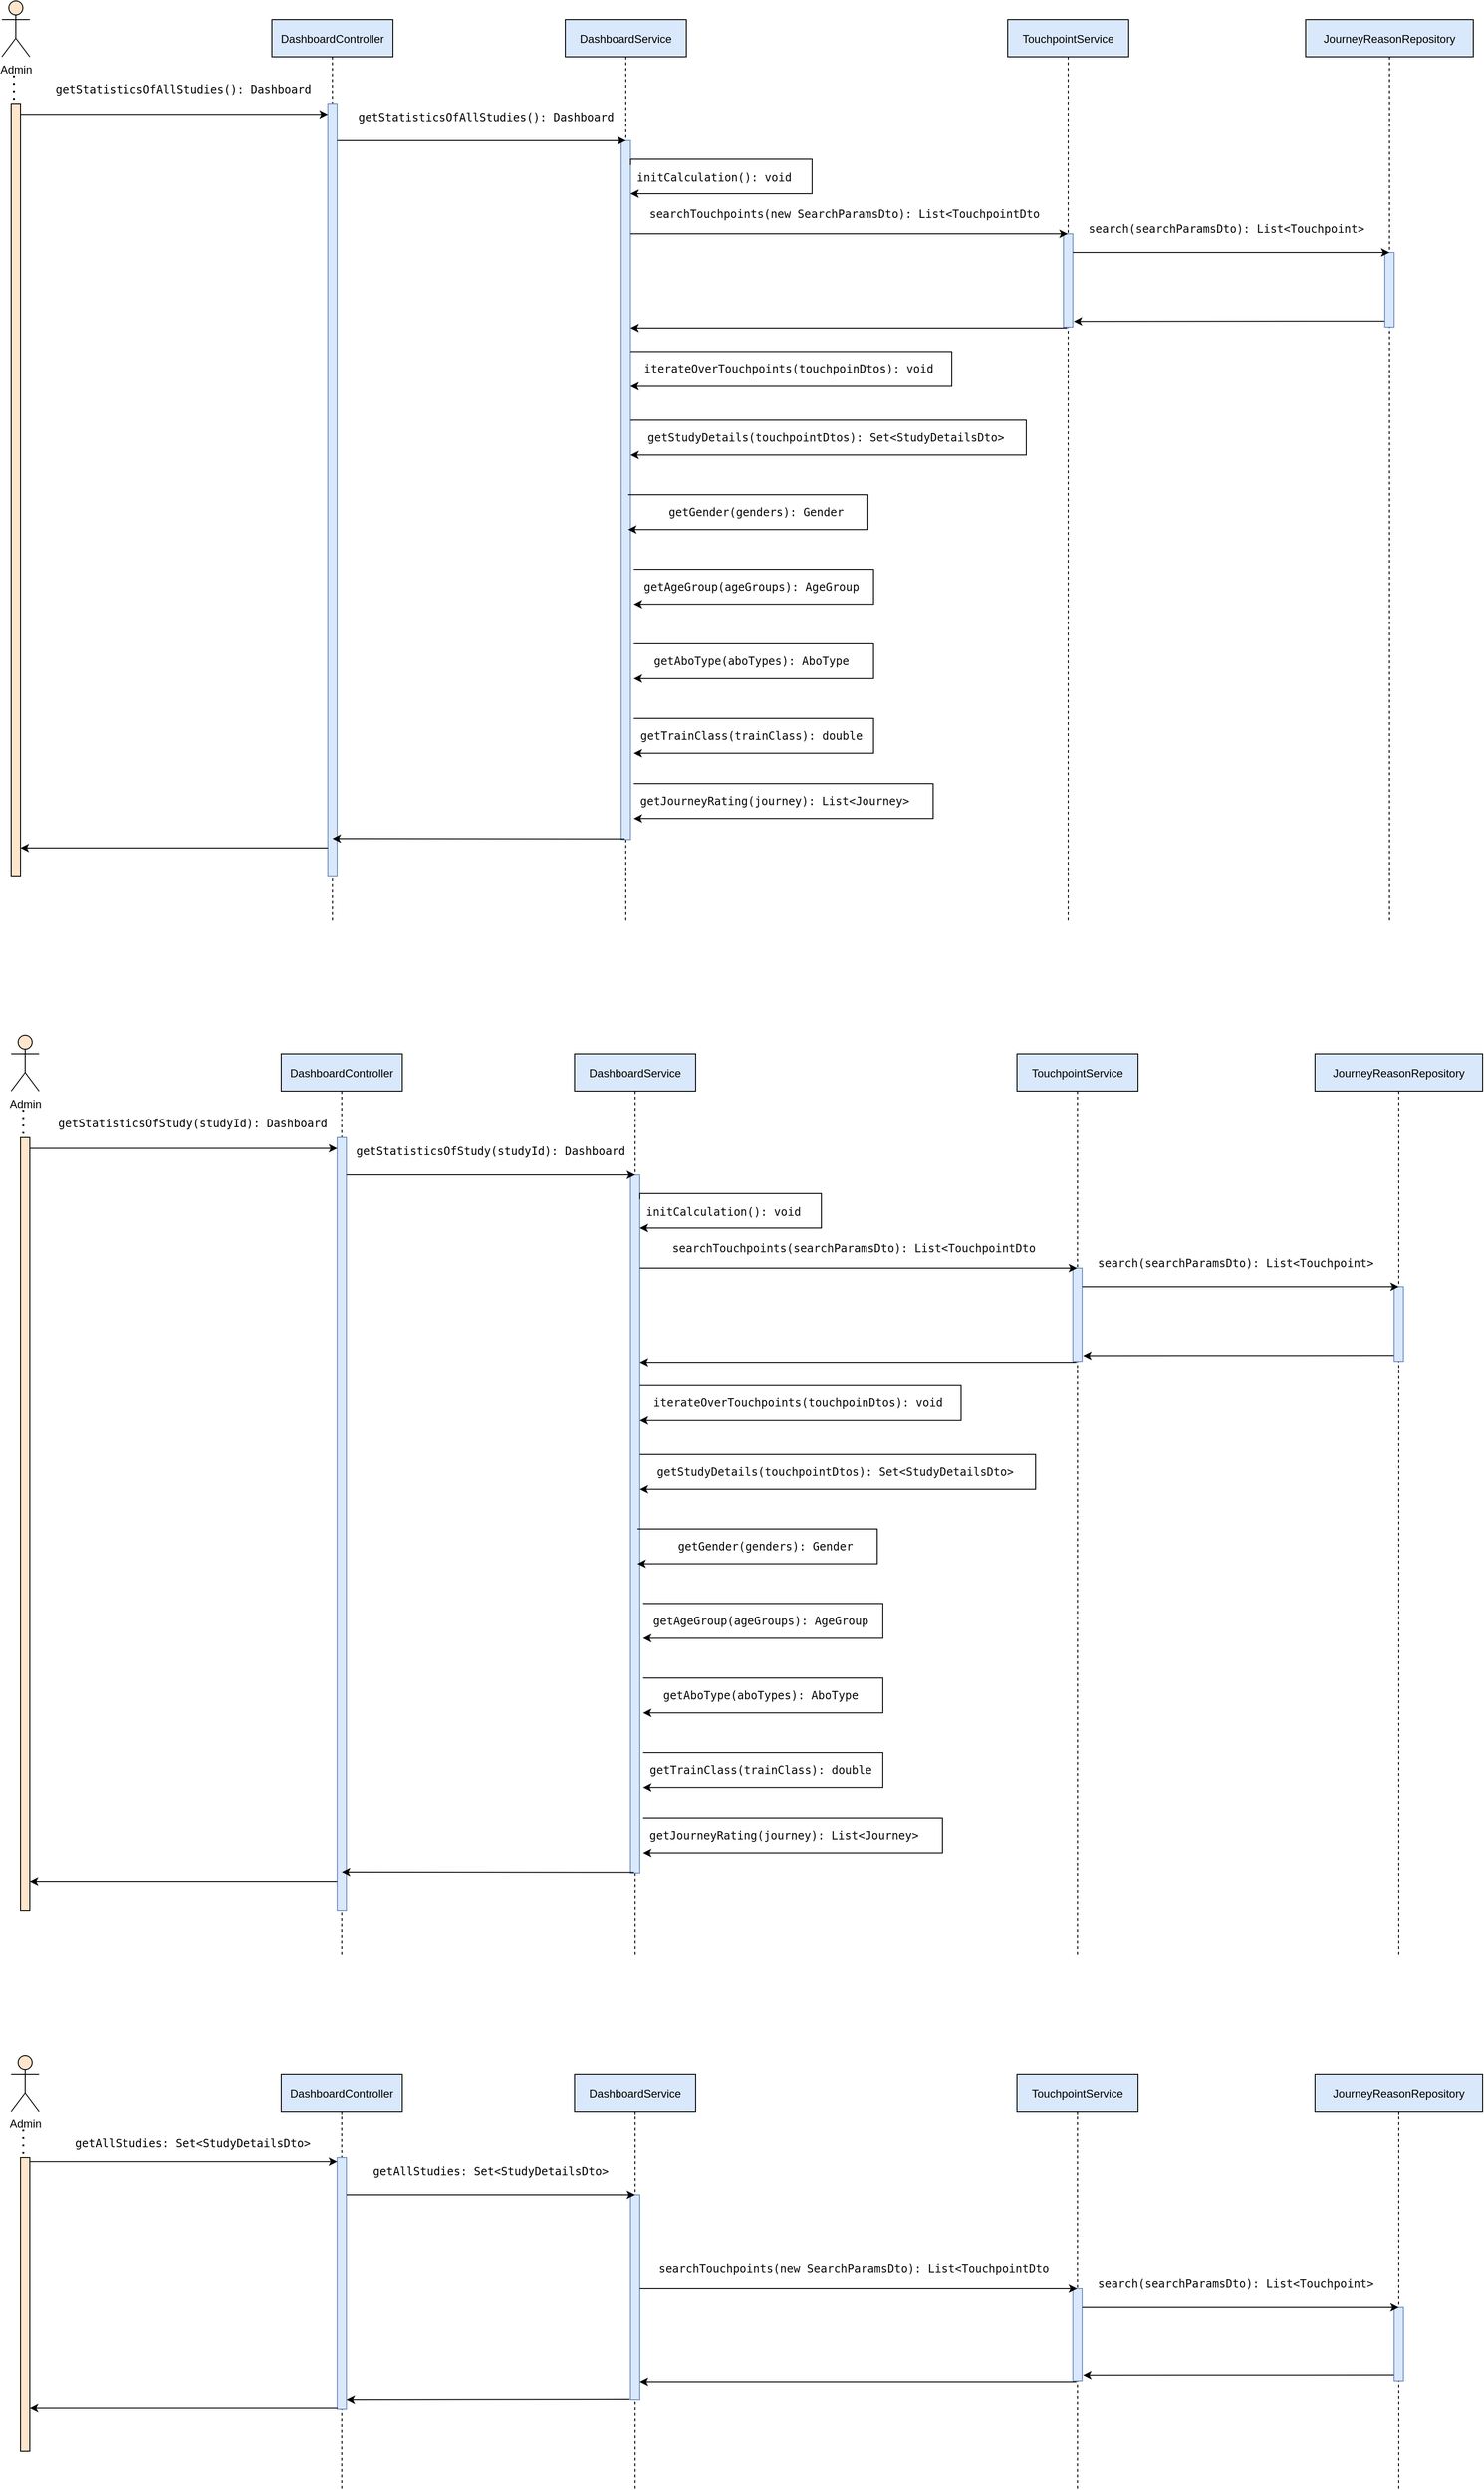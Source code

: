 <mxfile version="14.2.3" type="device"><diagram id="kgpKYQtTHZ0yAKxKKP6v" name="Page-1"><mxGraphModel dx="2946" dy="1059" grid="1" gridSize="10" guides="1" tooltips="1" connect="1" arrows="1" fold="1" page="1" pageScale="1" pageWidth="850" pageHeight="1100" math="0" shadow="0"><root><mxCell id="0"/><mxCell id="1" parent="0"/><mxCell id="3nuBFxr9cyL0pnOWT2aG-1" value="DashboardController" style="shape=umlLifeline;perimeter=lifelinePerimeter;container=1;collapsible=0;recursiveResize=0;rounded=0;shadow=0;strokeWidth=1;fillColor=#dae8fc;" parent="1" vertex="1"><mxGeometry x="330" y="70" width="130" height="970" as="geometry"/></mxCell><mxCell id="3nuBFxr9cyL0pnOWT2aG-2" value="" style="points=[];perimeter=orthogonalPerimeter;rounded=0;shadow=0;strokeWidth=1;fillColor=#dae8fc;strokeColor=#6c8ebf;" parent="3nuBFxr9cyL0pnOWT2aG-1" vertex="1"><mxGeometry x="60" y="90" width="10" height="830" as="geometry"/></mxCell><mxCell id="3nuBFxr9cyL0pnOWT2aG-5" value="DashboardService" style="shape=umlLifeline;perimeter=lifelinePerimeter;container=1;collapsible=0;recursiveResize=0;rounded=0;shadow=0;strokeWidth=1;fillColor=#dae8fc;" parent="1" vertex="1"><mxGeometry x="645" y="70" width="130" height="970" as="geometry"/></mxCell><mxCell id="3nuBFxr9cyL0pnOWT2aG-4" value="" style="points=[];perimeter=orthogonalPerimeter;rounded=0;shadow=0;strokeWidth=1;fillColor=#dae8fc;strokeColor=#6c8ebf;" parent="3nuBFxr9cyL0pnOWT2aG-5" vertex="1"><mxGeometry x="60" y="130" width="10" height="750" as="geometry"/></mxCell><mxCell id="Y4s7fpgZVk2AaFEVFDbu-27" style="edgeStyle=orthogonalEdgeStyle;rounded=0;orthogonalLoop=1;jettySize=auto;html=1;exitX=1.006;exitY=0.035;exitDx=0;exitDy=0;exitPerimeter=0;" edge="1" parent="3nuBFxr9cyL0pnOWT2aG-5" source="3nuBFxr9cyL0pnOWT2aG-4"><mxGeometry relative="1" as="geometry"><mxPoint x="70" y="187" as="targetPoint"/><Array as="points"><mxPoint x="265" y="150"/><mxPoint x="265" y="187"/></Array></mxGeometry></mxCell><mxCell id="Y4s7fpgZVk2AaFEVFDbu-1" value="Admin" style="shape=umlActor;verticalLabelPosition=bottom;verticalAlign=top;html=1;outlineConnect=0;fillColor=#ffe6cc;" vertex="1" parent="1"><mxGeometry x="40" y="50" width="30" height="60" as="geometry"/></mxCell><mxCell id="Y4s7fpgZVk2AaFEVFDbu-6" value="TouchpointService" style="shape=umlLifeline;perimeter=lifelinePerimeter;container=1;collapsible=0;recursiveResize=0;rounded=0;shadow=0;strokeWidth=1;fillColor=#dae8fc;" vertex="1" parent="1"><mxGeometry x="1120" y="70" width="130" height="970" as="geometry"/></mxCell><mxCell id="Y4s7fpgZVk2AaFEVFDbu-7" value="" style="points=[];perimeter=orthogonalPerimeter;rounded=0;shadow=0;strokeWidth=1;fillColor=#dae8fc;strokeColor=#6c8ebf;" vertex="1" parent="Y4s7fpgZVk2AaFEVFDbu-6"><mxGeometry x="60" y="230" width="10" height="100" as="geometry"/></mxCell><mxCell id="Y4s7fpgZVk2AaFEVFDbu-8" value="JourneyReasonRepository" style="shape=umlLifeline;perimeter=lifelinePerimeter;container=1;collapsible=0;recursiveResize=0;rounded=0;shadow=0;strokeWidth=1;fillColor=#dae8fc;" vertex="1" parent="1"><mxGeometry x="1440" y="70" width="180" height="970" as="geometry"/></mxCell><mxCell id="Y4s7fpgZVk2AaFEVFDbu-9" value="" style="points=[];perimeter=orthogonalPerimeter;rounded=0;shadow=0;strokeWidth=1;fillColor=#dae8fc;strokeColor=#6c8ebf;" vertex="1" parent="Y4s7fpgZVk2AaFEVFDbu-8"><mxGeometry x="85" y="250" width="10" height="80" as="geometry"/></mxCell><mxCell id="Y4s7fpgZVk2AaFEVFDbu-10" value="" style="points=[];perimeter=orthogonalPerimeter;rounded=0;shadow=0;strokeWidth=1;fillColor=#ffe6cc;" vertex="1" parent="1"><mxGeometry x="50" y="160" width="10" height="830" as="geometry"/></mxCell><mxCell id="Y4s7fpgZVk2AaFEVFDbu-11" value="" style="endArrow=classic;html=1;exitX=0.967;exitY=0.014;exitDx=0;exitDy=0;exitPerimeter=0;" edge="1" parent="1" source="Y4s7fpgZVk2AaFEVFDbu-10" target="3nuBFxr9cyL0pnOWT2aG-2"><mxGeometry width="50" height="50" relative="1" as="geometry"><mxPoint x="500" y="440" as="sourcePoint"/><mxPoint x="380" y="168" as="targetPoint"/></mxGeometry></mxCell><mxCell id="Y4s7fpgZVk2AaFEVFDbu-16" value="" style="endArrow=none;dashed=1;html=1;dashPattern=1 3;strokeWidth=2;entryX=0.3;entryY=-0.003;entryDx=0;entryDy=0;entryPerimeter=0;" edge="1" parent="1" target="Y4s7fpgZVk2AaFEVFDbu-10"><mxGeometry width="50" height="50" relative="1" as="geometry"><mxPoint x="53" y="130" as="sourcePoint"/><mxPoint x="290" y="390" as="targetPoint"/></mxGeometry></mxCell><mxCell id="Y4s7fpgZVk2AaFEVFDbu-18" value="&lt;pre style=&quot;background-color: rgb(255, 255, 255); font-family: &amp;quot;source code pro&amp;quot;, monospace;&quot;&gt;&lt;span style=&quot;&quot;&gt;getStatisticsOfAllStudies(): Dashboard&lt;/span&gt;&lt;/pre&gt;" style="text;html=1;strokeColor=none;fillColor=none;align=center;verticalAlign=middle;whiteSpace=wrap;rounded=0;" vertex="1" parent="1"><mxGeometry x="90" y="130" width="290" height="30" as="geometry"/></mxCell><mxCell id="Y4s7fpgZVk2AaFEVFDbu-20" value="" style="endArrow=classic;html=1;exitX=0.967;exitY=0.014;exitDx=0;exitDy=0;exitPerimeter=0;" edge="1" parent="1"><mxGeometry width="50" height="50" relative="1" as="geometry"><mxPoint x="400.0" y="200" as="sourcePoint"/><mxPoint x="710" y="200" as="targetPoint"/></mxGeometry></mxCell><mxCell id="Y4s7fpgZVk2AaFEVFDbu-21" value="&lt;pre style=&quot;background-color: rgb(255 , 255 , 255) ; font-family: &amp;#34;source code pro&amp;#34; , monospace&quot;&gt;getStatisticsOfAllStudies(): Dashboard&lt;/pre&gt;" style="text;html=1;strokeColor=none;fillColor=none;align=center;verticalAlign=middle;whiteSpace=wrap;rounded=0;" vertex="1" parent="1"><mxGeometry x="415" y="160" width="290" height="30" as="geometry"/></mxCell><mxCell id="Y4s7fpgZVk2AaFEVFDbu-28" value="&lt;pre style=&quot;background-color: #ffffff ; color: #080808 ; font-family: &amp;#34;source code pro&amp;#34; , monospace ; font-size: 10 5pt&quot;&gt;&lt;pre style=&quot;font-family: &amp;#34;source code pro&amp;#34; , monospace&quot;&gt;initCalculation(): void&lt;/pre&gt;&lt;/pre&gt;" style="text;html=1;strokeColor=none;fillColor=none;align=center;verticalAlign=middle;whiteSpace=wrap;rounded=0;" vertex="1" parent="1"><mxGeometry x="660" y="225" width="290" height="30" as="geometry"/></mxCell><mxCell id="Y4s7fpgZVk2AaFEVFDbu-29" value="" style="endArrow=classic;html=1;exitX=0.967;exitY=0.014;exitDx=0;exitDy=0;exitPerimeter=0;" edge="1" parent="1" target="Y4s7fpgZVk2AaFEVFDbu-6"><mxGeometry width="50" height="50" relative="1" as="geometry"><mxPoint x="715" y="300" as="sourcePoint"/><mxPoint x="1025.0" y="300" as="targetPoint"/></mxGeometry></mxCell><mxCell id="Y4s7fpgZVk2AaFEVFDbu-30" value="&lt;pre style=&quot;background-color: #ffffff ; color: #080808 ; font-family: &amp;#34;source code pro&amp;#34; , monospace ; font-size: 10 5pt&quot;&gt;&lt;pre style=&quot;font-family: &amp;#34;source code pro&amp;#34; , monospace&quot;&gt;&lt;pre style=&quot;font-family: &amp;#34;source code pro&amp;#34; , monospace&quot;&gt;searchTouchpoints(new SearchParamsDto): List&amp;lt;TouchpointDto&lt;/pre&gt;&lt;/pre&gt;&lt;/pre&gt;" style="text;html=1;strokeColor=none;fillColor=none;align=center;verticalAlign=middle;whiteSpace=wrap;rounded=0;" vertex="1" parent="1"><mxGeometry x="800" y="264" width="290" height="30" as="geometry"/></mxCell><mxCell id="Y4s7fpgZVk2AaFEVFDbu-31" value="" style="endArrow=classic;html=1;exitX=0.383;exitY=1.01;exitDx=0;exitDy=0;exitPerimeter=0;" edge="1" parent="1" source="Y4s7fpgZVk2AaFEVFDbu-7" target="3nuBFxr9cyL0pnOWT2aG-4"><mxGeometry width="50" height="50" relative="1" as="geometry"><mxPoint x="725.0" y="310" as="sourcePoint"/><mxPoint x="720" y="401" as="targetPoint"/></mxGeometry></mxCell><mxCell id="Y4s7fpgZVk2AaFEVFDbu-32" style="edgeStyle=orthogonalEdgeStyle;rounded=0;orthogonalLoop=1;jettySize=auto;html=1;exitX=1.006;exitY=0.035;exitDx=0;exitDy=0;exitPerimeter=0;" edge="1" parent="1"><mxGeometry relative="1" as="geometry"><mxPoint x="715.06" y="426.31" as="sourcePoint"/><mxPoint x="715.0" y="463.71" as="targetPoint"/><Array as="points"><mxPoint x="1060" y="426"/><mxPoint x="1060" y="464"/></Array></mxGeometry></mxCell><mxCell id="Y4s7fpgZVk2AaFEVFDbu-33" value="&lt;pre style=&quot;background-color: #ffffff ; color: #080808 ; font-family: &amp;#34;source code pro&amp;#34; , monospace ; font-size: 10 5pt&quot;&gt;&lt;pre style=&quot;font-family: &amp;#34;source code pro&amp;#34; , monospace&quot;&gt;iterateOverTouchpoints(touchpoinDtos): void&lt;/pre&gt;&lt;/pre&gt;" style="text;html=1;strokeColor=none;fillColor=none;align=center;verticalAlign=middle;whiteSpace=wrap;rounded=0;" vertex="1" parent="1"><mxGeometry x="740" y="430.0" width="290" height="30" as="geometry"/></mxCell><mxCell id="Y4s7fpgZVk2AaFEVFDbu-38" style="edgeStyle=orthogonalEdgeStyle;rounded=0;orthogonalLoop=1;jettySize=auto;html=1;exitX=1.006;exitY=0.035;exitDx=0;exitDy=0;exitPerimeter=0;" edge="1" parent="1"><mxGeometry relative="1" as="geometry"><mxPoint x="715.06" y="500.0" as="sourcePoint"/><mxPoint x="715.0" y="537.4" as="targetPoint"/><Array as="points"><mxPoint x="1140" y="500"/><mxPoint x="1140" y="537"/></Array></mxGeometry></mxCell><mxCell id="Y4s7fpgZVk2AaFEVFDbu-39" value="&lt;pre style=&quot;background-color: #ffffff ; color: #080808 ; font-family: &amp;#34;source code pro&amp;#34; , monospace ; font-size: 10 5pt&quot;&gt;&lt;pre style=&quot;font-family: &amp;#34;source code pro&amp;#34; , monospace&quot;&gt;getStudyDetails(touchpointDtos): Set&amp;lt;StudyDetailsDto&amp;gt;&lt;/pre&gt;&lt;/pre&gt;" style="text;html=1;strokeColor=none;fillColor=none;align=center;verticalAlign=middle;whiteSpace=wrap;rounded=0;" vertex="1" parent="1"><mxGeometry x="780" y="503.69" width="290" height="30" as="geometry"/></mxCell><mxCell id="Y4s7fpgZVk2AaFEVFDbu-40" style="edgeStyle=orthogonalEdgeStyle;rounded=0;orthogonalLoop=1;jettySize=auto;html=1;exitX=1.006;exitY=0.035;exitDx=0;exitDy=0;exitPerimeter=0;" edge="1" parent="1"><mxGeometry relative="1" as="geometry"><mxPoint x="712.56" y="580" as="sourcePoint"/><mxPoint x="712.5" y="617.4" as="targetPoint"/><Array as="points"><mxPoint x="970" y="580"/><mxPoint x="970" y="617"/></Array></mxGeometry></mxCell><mxCell id="Y4s7fpgZVk2AaFEVFDbu-41" value="&lt;pre style=&quot;background-color: #ffffff ; color: #080808 ; font-family: &amp;#34;source code pro&amp;#34; , monospace ; font-size: 10 5pt&quot;&gt;&lt;pre style=&quot;font-family: &amp;#34;source code pro&amp;#34; , monospace&quot;&gt;getGender(genders): Gender&lt;/pre&gt;&lt;/pre&gt;" style="text;html=1;strokeColor=none;fillColor=none;align=center;verticalAlign=middle;whiteSpace=wrap;rounded=0;" vertex="1" parent="1"><mxGeometry x="705" y="583.69" width="290" height="30" as="geometry"/></mxCell><mxCell id="Y4s7fpgZVk2AaFEVFDbu-42" style="edgeStyle=orthogonalEdgeStyle;rounded=0;orthogonalLoop=1;jettySize=auto;html=1;exitX=1.006;exitY=0.035;exitDx=0;exitDy=0;exitPerimeter=0;" edge="1" parent="1"><mxGeometry relative="1" as="geometry"><mxPoint x="718.56" y="660" as="sourcePoint"/><mxPoint x="718.5" y="697.4" as="targetPoint"/><Array as="points"><mxPoint x="976" y="660"/><mxPoint x="976" y="697"/></Array></mxGeometry></mxCell><mxCell id="Y4s7fpgZVk2AaFEVFDbu-43" value="&lt;pre style=&quot;background-color: #ffffff ; color: #080808 ; font-family: &amp;#34;source code pro&amp;#34; , monospace ; font-size: 10 5pt&quot;&gt;&lt;pre style=&quot;font-family: &amp;#34;source code pro&amp;#34; , monospace&quot;&gt;getAgeGroup(ageGroups): AgeGroup&lt;/pre&gt;&lt;/pre&gt;" style="text;html=1;strokeColor=none;fillColor=none;align=center;verticalAlign=middle;whiteSpace=wrap;rounded=0;" vertex="1" parent="1"><mxGeometry x="700" y="663.69" width="290" height="30" as="geometry"/></mxCell><mxCell id="Y4s7fpgZVk2AaFEVFDbu-44" style="edgeStyle=orthogonalEdgeStyle;rounded=0;orthogonalLoop=1;jettySize=auto;html=1;exitX=1.006;exitY=0.035;exitDx=0;exitDy=0;exitPerimeter=0;" edge="1" parent="1"><mxGeometry relative="1" as="geometry"><mxPoint x="718.56" y="740" as="sourcePoint"/><mxPoint x="718.5" y="777.4" as="targetPoint"/><Array as="points"><mxPoint x="976" y="740"/><mxPoint x="976" y="777"/></Array></mxGeometry></mxCell><mxCell id="Y4s7fpgZVk2AaFEVFDbu-45" value="&lt;pre style=&quot;background-color: #ffffff ; color: #080808 ; font-family: &amp;#34;source code pro&amp;#34; , monospace ; font-size: 10 5pt&quot;&gt;&lt;pre style=&quot;font-family: &amp;#34;source code pro&amp;#34; , monospace&quot;&gt;getAboType(aboTypes): AboType&lt;/pre&gt;&lt;/pre&gt;" style="text;html=1;strokeColor=none;fillColor=none;align=center;verticalAlign=middle;whiteSpace=wrap;rounded=0;" vertex="1" parent="1"><mxGeometry x="700" y="743.69" width="290" height="30" as="geometry"/></mxCell><mxCell id="Y4s7fpgZVk2AaFEVFDbu-46" style="edgeStyle=orthogonalEdgeStyle;rounded=0;orthogonalLoop=1;jettySize=auto;html=1;exitX=1.006;exitY=0.035;exitDx=0;exitDy=0;exitPerimeter=0;" edge="1" parent="1"><mxGeometry relative="1" as="geometry"><mxPoint x="718.56" y="820" as="sourcePoint"/><mxPoint x="718.5" y="857.4" as="targetPoint"/><Array as="points"><mxPoint x="976" y="820"/><mxPoint x="976" y="857"/></Array></mxGeometry></mxCell><mxCell id="Y4s7fpgZVk2AaFEVFDbu-47" value="&lt;pre style=&quot;background-color: #ffffff ; color: #080808 ; font-family: &amp;#34;source code pro&amp;#34; , monospace ; font-size: 10 5pt&quot;&gt;&lt;pre style=&quot;font-family: &amp;#34;source code pro&amp;#34; , monospace&quot;&gt;getTrainClass(trainClass): double&lt;/pre&gt;&lt;/pre&gt;" style="text;html=1;strokeColor=none;fillColor=none;align=center;verticalAlign=middle;whiteSpace=wrap;rounded=0;" vertex="1" parent="1"><mxGeometry x="700" y="823.69" width="290" height="30" as="geometry"/></mxCell><mxCell id="Y4s7fpgZVk2AaFEVFDbu-48" style="edgeStyle=orthogonalEdgeStyle;rounded=0;orthogonalLoop=1;jettySize=auto;html=1;exitX=1.006;exitY=0.035;exitDx=0;exitDy=0;exitPerimeter=0;" edge="1" parent="1"><mxGeometry relative="1" as="geometry"><mxPoint x="718.56" y="890" as="sourcePoint"/><mxPoint x="718.5" y="927.4" as="targetPoint"/><Array as="points"><mxPoint x="1040" y="890"/><mxPoint x="1040" y="927"/></Array></mxGeometry></mxCell><mxCell id="Y4s7fpgZVk2AaFEVFDbu-49" value="&lt;pre style=&quot;background-color: #ffffff ; color: #080808 ; font-family: &amp;#34;source code pro&amp;#34; , monospace ; font-size: 10 5pt&quot;&gt;&lt;pre style=&quot;font-family: &amp;#34;source code pro&amp;#34; , monospace&quot;&gt;getJourneyRating(journey): List&amp;lt;Journey&amp;gt;&lt;/pre&gt;&lt;/pre&gt;" style="text;html=1;strokeColor=none;fillColor=none;align=center;verticalAlign=middle;whiteSpace=wrap;rounded=0;" vertex="1" parent="1"><mxGeometry x="700" y="893.69" width="340" height="30" as="geometry"/></mxCell><mxCell id="Y4s7fpgZVk2AaFEVFDbu-52" value="" style="endArrow=classic;html=1;entryX=0.5;entryY=0;entryDx=0;entryDy=0;entryPerimeter=0;" edge="1" parent="1" target="Y4s7fpgZVk2AaFEVFDbu-9"><mxGeometry width="50" height="50" relative="1" as="geometry"><mxPoint x="1190" y="320" as="sourcePoint"/><mxPoint x="1340" y="320" as="targetPoint"/></mxGeometry></mxCell><mxCell id="Y4s7fpgZVk2AaFEVFDbu-53" value="" style="endArrow=classic;html=1;entryX=1.094;entryY=0.939;entryDx=0;entryDy=0;entryPerimeter=0;exitX=-0.038;exitY=0.92;exitDx=0;exitDy=0;exitPerimeter=0;" edge="1" parent="1" source="Y4s7fpgZVk2AaFEVFDbu-9" target="Y4s7fpgZVk2AaFEVFDbu-7"><mxGeometry width="50" height="50" relative="1" as="geometry"><mxPoint x="1490" y="394" as="sourcePoint"/><mxPoint x="1194" y="395" as="targetPoint"/></mxGeometry></mxCell><mxCell id="Y4s7fpgZVk2AaFEVFDbu-54" value="&lt;pre style=&quot;background-color: #ffffff ; color: #080808 ; font-family: &amp;#34;source code pro&amp;#34; , monospace ; font-size: 10 5pt&quot;&gt;&lt;pre style=&quot;font-family: &amp;#34;source code pro&amp;#34; , monospace&quot;&gt;&lt;pre style=&quot;font-family: &amp;#34;source code pro&amp;#34; , monospace&quot;&gt;search(searchParamsDto): List&amp;lt;Touchpoint&amp;gt;&lt;/pre&gt;&lt;/pre&gt;&lt;/pre&gt;" style="text;html=1;strokeColor=none;fillColor=none;align=center;verticalAlign=middle;whiteSpace=wrap;rounded=0;" vertex="1" parent="1"><mxGeometry x="1210" y="280" width="290" height="30" as="geometry"/></mxCell><mxCell id="Y4s7fpgZVk2AaFEVFDbu-55" value="" style="endArrow=classic;html=1;exitX=0.383;exitY=0.999;exitDx=0;exitDy=0;exitPerimeter=0;" edge="1" parent="1" source="3nuBFxr9cyL0pnOWT2aG-4"><mxGeometry width="50" height="50" relative="1" as="geometry"><mxPoint x="360" y="940" as="sourcePoint"/><mxPoint x="395" y="949" as="targetPoint"/></mxGeometry></mxCell><mxCell id="Y4s7fpgZVk2AaFEVFDbu-56" value="" style="endArrow=classic;html=1;" edge="1" parent="1"><mxGeometry width="50" height="50" relative="1" as="geometry"><mxPoint x="390" y="959" as="sourcePoint"/><mxPoint x="60" y="959" as="targetPoint"/></mxGeometry></mxCell><mxCell id="Y4s7fpgZVk2AaFEVFDbu-57" value="DashboardController" style="shape=umlLifeline;perimeter=lifelinePerimeter;container=1;collapsible=0;recursiveResize=0;rounded=0;shadow=0;strokeWidth=1;fillColor=#dae8fc;" vertex="1" parent="1"><mxGeometry x="340" y="1180" width="130" height="970" as="geometry"/></mxCell><mxCell id="Y4s7fpgZVk2AaFEVFDbu-58" value="" style="points=[];perimeter=orthogonalPerimeter;rounded=0;shadow=0;strokeWidth=1;fillColor=#dae8fc;strokeColor=#6c8ebf;" vertex="1" parent="Y4s7fpgZVk2AaFEVFDbu-57"><mxGeometry x="60" y="90" width="10" height="830" as="geometry"/></mxCell><mxCell id="Y4s7fpgZVk2AaFEVFDbu-59" value="DashboardService" style="shape=umlLifeline;perimeter=lifelinePerimeter;container=1;collapsible=0;recursiveResize=0;rounded=0;shadow=0;strokeWidth=1;fillColor=#dae8fc;" vertex="1" parent="1"><mxGeometry x="655" y="1180" width="130" height="970" as="geometry"/></mxCell><mxCell id="Y4s7fpgZVk2AaFEVFDbu-60" value="" style="points=[];perimeter=orthogonalPerimeter;rounded=0;shadow=0;strokeWidth=1;fillColor=#dae8fc;strokeColor=#6c8ebf;" vertex="1" parent="Y4s7fpgZVk2AaFEVFDbu-59"><mxGeometry x="60" y="130" width="10" height="750" as="geometry"/></mxCell><mxCell id="Y4s7fpgZVk2AaFEVFDbu-61" style="edgeStyle=orthogonalEdgeStyle;rounded=0;orthogonalLoop=1;jettySize=auto;html=1;exitX=1.006;exitY=0.035;exitDx=0;exitDy=0;exitPerimeter=0;" edge="1" parent="Y4s7fpgZVk2AaFEVFDbu-59" source="Y4s7fpgZVk2AaFEVFDbu-60"><mxGeometry relative="1" as="geometry"><mxPoint x="70" y="187" as="targetPoint"/><Array as="points"><mxPoint x="265" y="150"/><mxPoint x="265" y="187"/></Array></mxGeometry></mxCell><mxCell id="Y4s7fpgZVk2AaFEVFDbu-62" value="Admin" style="shape=umlActor;verticalLabelPosition=bottom;verticalAlign=top;html=1;outlineConnect=0;fillColor=#ffe6cc;" vertex="1" parent="1"><mxGeometry x="50" y="1160" width="30" height="60" as="geometry"/></mxCell><mxCell id="Y4s7fpgZVk2AaFEVFDbu-63" value="TouchpointService" style="shape=umlLifeline;perimeter=lifelinePerimeter;container=1;collapsible=0;recursiveResize=0;rounded=0;shadow=0;strokeWidth=1;fillColor=#dae8fc;" vertex="1" parent="1"><mxGeometry x="1130" y="1180" width="130" height="970" as="geometry"/></mxCell><mxCell id="Y4s7fpgZVk2AaFEVFDbu-64" value="" style="points=[];perimeter=orthogonalPerimeter;rounded=0;shadow=0;strokeWidth=1;fillColor=#dae8fc;strokeColor=#6c8ebf;" vertex="1" parent="Y4s7fpgZVk2AaFEVFDbu-63"><mxGeometry x="60" y="230" width="10" height="100" as="geometry"/></mxCell><mxCell id="Y4s7fpgZVk2AaFEVFDbu-65" value="JourneyReasonRepository" style="shape=umlLifeline;perimeter=lifelinePerimeter;container=1;collapsible=0;recursiveResize=0;rounded=0;shadow=0;strokeWidth=1;fillColor=#dae8fc;" vertex="1" parent="1"><mxGeometry x="1450" y="1180" width="180" height="970" as="geometry"/></mxCell><mxCell id="Y4s7fpgZVk2AaFEVFDbu-66" value="" style="points=[];perimeter=orthogonalPerimeter;rounded=0;shadow=0;strokeWidth=1;fillColor=#dae8fc;strokeColor=#6c8ebf;" vertex="1" parent="Y4s7fpgZVk2AaFEVFDbu-65"><mxGeometry x="85" y="250" width="10" height="80" as="geometry"/></mxCell><mxCell id="Y4s7fpgZVk2AaFEVFDbu-67" value="" style="points=[];perimeter=orthogonalPerimeter;rounded=0;shadow=0;strokeWidth=1;fillColor=#ffe6cc;" vertex="1" parent="1"><mxGeometry x="60" y="1270" width="10" height="830" as="geometry"/></mxCell><mxCell id="Y4s7fpgZVk2AaFEVFDbu-68" value="" style="endArrow=classic;html=1;exitX=0.967;exitY=0.014;exitDx=0;exitDy=0;exitPerimeter=0;" edge="1" parent="1" source="Y4s7fpgZVk2AaFEVFDbu-67" target="Y4s7fpgZVk2AaFEVFDbu-58"><mxGeometry width="50" height="50" relative="1" as="geometry"><mxPoint x="510" y="1550" as="sourcePoint"/><mxPoint x="390" y="1278" as="targetPoint"/></mxGeometry></mxCell><mxCell id="Y4s7fpgZVk2AaFEVFDbu-69" value="" style="endArrow=none;dashed=1;html=1;dashPattern=1 3;strokeWidth=2;entryX=0.3;entryY=-0.003;entryDx=0;entryDy=0;entryPerimeter=0;" edge="1" parent="1" target="Y4s7fpgZVk2AaFEVFDbu-67"><mxGeometry width="50" height="50" relative="1" as="geometry"><mxPoint x="63" y="1240" as="sourcePoint"/><mxPoint x="300" y="1500" as="targetPoint"/></mxGeometry></mxCell><mxCell id="Y4s7fpgZVk2AaFEVFDbu-70" value="&lt;pre style=&quot;background-color: rgb(255 , 255 , 255) ; font-family: &amp;#34;source code pro&amp;#34; , monospace&quot;&gt;&lt;span&gt;getStatisticsOfStudy(studyId): Dashboard&lt;/span&gt;&lt;/pre&gt;" style="text;html=1;strokeColor=none;fillColor=none;align=center;verticalAlign=middle;whiteSpace=wrap;rounded=0;" vertex="1" parent="1"><mxGeometry x="100" y="1240" width="290" height="30" as="geometry"/></mxCell><mxCell id="Y4s7fpgZVk2AaFEVFDbu-71" value="" style="endArrow=classic;html=1;exitX=0.967;exitY=0.014;exitDx=0;exitDy=0;exitPerimeter=0;" edge="1" parent="1"><mxGeometry width="50" height="50" relative="1" as="geometry"><mxPoint x="410" y="1310" as="sourcePoint"/><mxPoint x="720" y="1310" as="targetPoint"/></mxGeometry></mxCell><mxCell id="Y4s7fpgZVk2AaFEVFDbu-72" value="&lt;pre style=&quot;background-color: rgb(255 , 255 , 255) ; font-family: &amp;#34;source code pro&amp;#34; , monospace&quot;&gt;getStatisticsOfStudy(studyId): Dashboard&lt;/pre&gt;" style="text;html=1;strokeColor=none;fillColor=none;align=center;verticalAlign=middle;whiteSpace=wrap;rounded=0;" vertex="1" parent="1"><mxGeometry x="420" y="1270" width="290" height="30" as="geometry"/></mxCell><mxCell id="Y4s7fpgZVk2AaFEVFDbu-73" value="&lt;pre style=&quot;background-color: #ffffff ; color: #080808 ; font-family: &amp;#34;source code pro&amp;#34; , monospace ; font-size: 10 5pt&quot;&gt;&lt;pre style=&quot;font-family: &amp;#34;source code pro&amp;#34; , monospace&quot;&gt;initCalculation(): void&lt;/pre&gt;&lt;/pre&gt;" style="text;html=1;strokeColor=none;fillColor=none;align=center;verticalAlign=middle;whiteSpace=wrap;rounded=0;" vertex="1" parent="1"><mxGeometry x="670" y="1335" width="290" height="30" as="geometry"/></mxCell><mxCell id="Y4s7fpgZVk2AaFEVFDbu-74" value="" style="endArrow=classic;html=1;exitX=0.967;exitY=0.014;exitDx=0;exitDy=0;exitPerimeter=0;" edge="1" parent="1" target="Y4s7fpgZVk2AaFEVFDbu-63"><mxGeometry width="50" height="50" relative="1" as="geometry"><mxPoint x="725" y="1410" as="sourcePoint"/><mxPoint x="1035.0" y="1410" as="targetPoint"/></mxGeometry></mxCell><mxCell id="Y4s7fpgZVk2AaFEVFDbu-75" value="&lt;pre style=&quot;background-color: #ffffff ; color: #080808 ; font-family: &amp;#34;source code pro&amp;#34; , monospace ; font-size: 10 5pt&quot;&gt;&lt;pre style=&quot;font-family: &amp;#34;source code pro&amp;#34; , monospace&quot;&gt;&lt;pre style=&quot;font-family: &amp;#34;source code pro&amp;#34; , monospace&quot;&gt;searchTouchpoints(searchParamsDto): List&amp;lt;TouchpointDto&lt;/pre&gt;&lt;/pre&gt;&lt;/pre&gt;" style="text;html=1;strokeColor=none;fillColor=none;align=center;verticalAlign=middle;whiteSpace=wrap;rounded=0;" vertex="1" parent="1"><mxGeometry x="810" y="1374" width="290" height="30" as="geometry"/></mxCell><mxCell id="Y4s7fpgZVk2AaFEVFDbu-76" value="" style="endArrow=classic;html=1;exitX=0.383;exitY=1.01;exitDx=0;exitDy=0;exitPerimeter=0;" edge="1" parent="1" source="Y4s7fpgZVk2AaFEVFDbu-64" target="Y4s7fpgZVk2AaFEVFDbu-60"><mxGeometry width="50" height="50" relative="1" as="geometry"><mxPoint x="735.0" y="1420" as="sourcePoint"/><mxPoint x="730" y="1511" as="targetPoint"/></mxGeometry></mxCell><mxCell id="Y4s7fpgZVk2AaFEVFDbu-77" style="edgeStyle=orthogonalEdgeStyle;rounded=0;orthogonalLoop=1;jettySize=auto;html=1;exitX=1.006;exitY=0.035;exitDx=0;exitDy=0;exitPerimeter=0;" edge="1" parent="1"><mxGeometry relative="1" as="geometry"><mxPoint x="725.06" y="1536.31" as="sourcePoint"/><mxPoint x="725" y="1573.71" as="targetPoint"/><Array as="points"><mxPoint x="1070" y="1536"/><mxPoint x="1070" y="1574"/></Array></mxGeometry></mxCell><mxCell id="Y4s7fpgZVk2AaFEVFDbu-78" value="&lt;pre style=&quot;background-color: #ffffff ; color: #080808 ; font-family: &amp;#34;source code pro&amp;#34; , monospace ; font-size: 10 5pt&quot;&gt;&lt;pre style=&quot;font-family: &amp;#34;source code pro&amp;#34; , monospace&quot;&gt;iterateOverTouchpoints(touchpoinDtos): void&lt;/pre&gt;&lt;/pre&gt;" style="text;html=1;strokeColor=none;fillColor=none;align=center;verticalAlign=middle;whiteSpace=wrap;rounded=0;" vertex="1" parent="1"><mxGeometry x="750" y="1540" width="290" height="30" as="geometry"/></mxCell><mxCell id="Y4s7fpgZVk2AaFEVFDbu-79" style="edgeStyle=orthogonalEdgeStyle;rounded=0;orthogonalLoop=1;jettySize=auto;html=1;exitX=1.006;exitY=0.035;exitDx=0;exitDy=0;exitPerimeter=0;" edge="1" parent="1"><mxGeometry relative="1" as="geometry"><mxPoint x="725.06" y="1610" as="sourcePoint"/><mxPoint x="725" y="1647.4" as="targetPoint"/><Array as="points"><mxPoint x="1150" y="1610"/><mxPoint x="1150" y="1647"/></Array></mxGeometry></mxCell><mxCell id="Y4s7fpgZVk2AaFEVFDbu-80" value="&lt;pre style=&quot;background-color: #ffffff ; color: #080808 ; font-family: &amp;#34;source code pro&amp;#34; , monospace ; font-size: 10 5pt&quot;&gt;&lt;pre style=&quot;font-family: &amp;#34;source code pro&amp;#34; , monospace&quot;&gt;getStudyDetails(touchpointDtos): Set&amp;lt;StudyDetailsDto&amp;gt;&lt;/pre&gt;&lt;/pre&gt;" style="text;html=1;strokeColor=none;fillColor=none;align=center;verticalAlign=middle;whiteSpace=wrap;rounded=0;" vertex="1" parent="1"><mxGeometry x="790" y="1613.69" width="290" height="30" as="geometry"/></mxCell><mxCell id="Y4s7fpgZVk2AaFEVFDbu-81" style="edgeStyle=orthogonalEdgeStyle;rounded=0;orthogonalLoop=1;jettySize=auto;html=1;exitX=1.006;exitY=0.035;exitDx=0;exitDy=0;exitPerimeter=0;" edge="1" parent="1"><mxGeometry relative="1" as="geometry"><mxPoint x="722.56" y="1690" as="sourcePoint"/><mxPoint x="722.5" y="1727.4" as="targetPoint"/><Array as="points"><mxPoint x="980" y="1690"/><mxPoint x="980" y="1727"/></Array></mxGeometry></mxCell><mxCell id="Y4s7fpgZVk2AaFEVFDbu-82" value="&lt;pre style=&quot;background-color: #ffffff ; color: #080808 ; font-family: &amp;#34;source code pro&amp;#34; , monospace ; font-size: 10 5pt&quot;&gt;&lt;pre style=&quot;font-family: &amp;#34;source code pro&amp;#34; , monospace&quot;&gt;getGender(genders): Gender&lt;/pre&gt;&lt;/pre&gt;" style="text;html=1;strokeColor=none;fillColor=none;align=center;verticalAlign=middle;whiteSpace=wrap;rounded=0;" vertex="1" parent="1"><mxGeometry x="715" y="1693.69" width="290" height="30" as="geometry"/></mxCell><mxCell id="Y4s7fpgZVk2AaFEVFDbu-83" style="edgeStyle=orthogonalEdgeStyle;rounded=0;orthogonalLoop=1;jettySize=auto;html=1;exitX=1.006;exitY=0.035;exitDx=0;exitDy=0;exitPerimeter=0;" edge="1" parent="1"><mxGeometry relative="1" as="geometry"><mxPoint x="728.56" y="1770" as="sourcePoint"/><mxPoint x="728.5" y="1807.4" as="targetPoint"/><Array as="points"><mxPoint x="986" y="1770"/><mxPoint x="986" y="1807"/></Array></mxGeometry></mxCell><mxCell id="Y4s7fpgZVk2AaFEVFDbu-84" value="&lt;pre style=&quot;background-color: #ffffff ; color: #080808 ; font-family: &amp;#34;source code pro&amp;#34; , monospace ; font-size: 10 5pt&quot;&gt;&lt;pre style=&quot;font-family: &amp;#34;source code pro&amp;#34; , monospace&quot;&gt;getAgeGroup(ageGroups): AgeGroup&lt;/pre&gt;&lt;/pre&gt;" style="text;html=1;strokeColor=none;fillColor=none;align=center;verticalAlign=middle;whiteSpace=wrap;rounded=0;" vertex="1" parent="1"><mxGeometry x="710" y="1773.69" width="290" height="30" as="geometry"/></mxCell><mxCell id="Y4s7fpgZVk2AaFEVFDbu-85" style="edgeStyle=orthogonalEdgeStyle;rounded=0;orthogonalLoop=1;jettySize=auto;html=1;exitX=1.006;exitY=0.035;exitDx=0;exitDy=0;exitPerimeter=0;" edge="1" parent="1"><mxGeometry relative="1" as="geometry"><mxPoint x="728.56" y="1850" as="sourcePoint"/><mxPoint x="728.5" y="1887.4" as="targetPoint"/><Array as="points"><mxPoint x="986" y="1850"/><mxPoint x="986" y="1887"/></Array></mxGeometry></mxCell><mxCell id="Y4s7fpgZVk2AaFEVFDbu-86" value="&lt;pre style=&quot;background-color: #ffffff ; color: #080808 ; font-family: &amp;#34;source code pro&amp;#34; , monospace ; font-size: 10 5pt&quot;&gt;&lt;pre style=&quot;font-family: &amp;#34;source code pro&amp;#34; , monospace&quot;&gt;getAboType(aboTypes): AboType&lt;/pre&gt;&lt;/pre&gt;" style="text;html=1;strokeColor=none;fillColor=none;align=center;verticalAlign=middle;whiteSpace=wrap;rounded=0;" vertex="1" parent="1"><mxGeometry x="710" y="1853.69" width="290" height="30" as="geometry"/></mxCell><mxCell id="Y4s7fpgZVk2AaFEVFDbu-87" style="edgeStyle=orthogonalEdgeStyle;rounded=0;orthogonalLoop=1;jettySize=auto;html=1;exitX=1.006;exitY=0.035;exitDx=0;exitDy=0;exitPerimeter=0;" edge="1" parent="1"><mxGeometry relative="1" as="geometry"><mxPoint x="728.56" y="1930" as="sourcePoint"/><mxPoint x="728.5" y="1967.4" as="targetPoint"/><Array as="points"><mxPoint x="986" y="1930"/><mxPoint x="986" y="1967"/></Array></mxGeometry></mxCell><mxCell id="Y4s7fpgZVk2AaFEVFDbu-88" value="&lt;pre style=&quot;background-color: #ffffff ; color: #080808 ; font-family: &amp;#34;source code pro&amp;#34; , monospace ; font-size: 10 5pt&quot;&gt;&lt;pre style=&quot;font-family: &amp;#34;source code pro&amp;#34; , monospace&quot;&gt;getTrainClass(trainClass): double&lt;/pre&gt;&lt;/pre&gt;" style="text;html=1;strokeColor=none;fillColor=none;align=center;verticalAlign=middle;whiteSpace=wrap;rounded=0;" vertex="1" parent="1"><mxGeometry x="710" y="1933.69" width="290" height="30" as="geometry"/></mxCell><mxCell id="Y4s7fpgZVk2AaFEVFDbu-89" style="edgeStyle=orthogonalEdgeStyle;rounded=0;orthogonalLoop=1;jettySize=auto;html=1;exitX=1.006;exitY=0.035;exitDx=0;exitDy=0;exitPerimeter=0;" edge="1" parent="1"><mxGeometry relative="1" as="geometry"><mxPoint x="728.56" y="2000" as="sourcePoint"/><mxPoint x="728.5" y="2037.4" as="targetPoint"/><Array as="points"><mxPoint x="1050" y="2000"/><mxPoint x="1050" y="2037"/></Array></mxGeometry></mxCell><mxCell id="Y4s7fpgZVk2AaFEVFDbu-90" value="&lt;pre style=&quot;background-color: #ffffff ; color: #080808 ; font-family: &amp;#34;source code pro&amp;#34; , monospace ; font-size: 10 5pt&quot;&gt;&lt;pre style=&quot;font-family: &amp;#34;source code pro&amp;#34; , monospace&quot;&gt;getJourneyRating(journey): List&amp;lt;Journey&amp;gt;&lt;/pre&gt;&lt;/pre&gt;" style="text;html=1;strokeColor=none;fillColor=none;align=center;verticalAlign=middle;whiteSpace=wrap;rounded=0;" vertex="1" parent="1"><mxGeometry x="710" y="2003.69" width="340" height="30" as="geometry"/></mxCell><mxCell id="Y4s7fpgZVk2AaFEVFDbu-91" value="" style="endArrow=classic;html=1;entryX=0.5;entryY=0;entryDx=0;entryDy=0;entryPerimeter=0;" edge="1" parent="1" target="Y4s7fpgZVk2AaFEVFDbu-66"><mxGeometry width="50" height="50" relative="1" as="geometry"><mxPoint x="1200" y="1430" as="sourcePoint"/><mxPoint x="1350" y="1430" as="targetPoint"/></mxGeometry></mxCell><mxCell id="Y4s7fpgZVk2AaFEVFDbu-92" value="" style="endArrow=classic;html=1;entryX=1.094;entryY=0.939;entryDx=0;entryDy=0;entryPerimeter=0;exitX=-0.038;exitY=0.92;exitDx=0;exitDy=0;exitPerimeter=0;" edge="1" parent="1" source="Y4s7fpgZVk2AaFEVFDbu-66" target="Y4s7fpgZVk2AaFEVFDbu-64"><mxGeometry width="50" height="50" relative="1" as="geometry"><mxPoint x="1500" y="1504" as="sourcePoint"/><mxPoint x="1204" y="1505" as="targetPoint"/></mxGeometry></mxCell><mxCell id="Y4s7fpgZVk2AaFEVFDbu-93" value="&lt;pre style=&quot;background-color: #ffffff ; color: #080808 ; font-family: &amp;#34;source code pro&amp;#34; , monospace ; font-size: 10 5pt&quot;&gt;&lt;pre style=&quot;font-family: &amp;#34;source code pro&amp;#34; , monospace&quot;&gt;&lt;pre style=&quot;font-family: &amp;#34;source code pro&amp;#34; , monospace&quot;&gt;search(searchParamsDto): List&amp;lt;Touchpoint&amp;gt;&lt;/pre&gt;&lt;/pre&gt;&lt;/pre&gt;" style="text;html=1;strokeColor=none;fillColor=none;align=center;verticalAlign=middle;whiteSpace=wrap;rounded=0;" vertex="1" parent="1"><mxGeometry x="1220" y="1390" width="290" height="30" as="geometry"/></mxCell><mxCell id="Y4s7fpgZVk2AaFEVFDbu-94" value="" style="endArrow=classic;html=1;exitX=0.383;exitY=0.999;exitDx=0;exitDy=0;exitPerimeter=0;" edge="1" parent="1" source="Y4s7fpgZVk2AaFEVFDbu-60"><mxGeometry width="50" height="50" relative="1" as="geometry"><mxPoint x="370" y="2050" as="sourcePoint"/><mxPoint x="405" y="2059" as="targetPoint"/></mxGeometry></mxCell><mxCell id="Y4s7fpgZVk2AaFEVFDbu-95" value="" style="endArrow=classic;html=1;" edge="1" parent="1"><mxGeometry width="50" height="50" relative="1" as="geometry"><mxPoint x="400" y="2069" as="sourcePoint"/><mxPoint x="70" y="2069" as="targetPoint"/></mxGeometry></mxCell><mxCell id="Y4s7fpgZVk2AaFEVFDbu-135" value="DashboardController" style="shape=umlLifeline;perimeter=lifelinePerimeter;container=1;collapsible=0;recursiveResize=0;rounded=0;shadow=0;strokeWidth=1;fillColor=#dae8fc;" vertex="1" parent="1"><mxGeometry x="340" y="2275" width="130" height="445" as="geometry"/></mxCell><mxCell id="Y4s7fpgZVk2AaFEVFDbu-136" value="" style="points=[];perimeter=orthogonalPerimeter;rounded=0;shadow=0;strokeWidth=1;fillColor=#dae8fc;strokeColor=#6c8ebf;" vertex="1" parent="Y4s7fpgZVk2AaFEVFDbu-135"><mxGeometry x="60" y="90" width="10" height="270" as="geometry"/></mxCell><mxCell id="Y4s7fpgZVk2AaFEVFDbu-137" value="DashboardService" style="shape=umlLifeline;perimeter=lifelinePerimeter;container=1;collapsible=0;recursiveResize=0;rounded=0;shadow=0;strokeWidth=1;fillColor=#dae8fc;" vertex="1" parent="1"><mxGeometry x="655" y="2275" width="130" height="445" as="geometry"/></mxCell><mxCell id="Y4s7fpgZVk2AaFEVFDbu-138" value="" style="points=[];perimeter=orthogonalPerimeter;rounded=0;shadow=0;strokeWidth=1;fillColor=#dae8fc;strokeColor=#6c8ebf;" vertex="1" parent="Y4s7fpgZVk2AaFEVFDbu-137"><mxGeometry x="60" y="130" width="10" height="220" as="geometry"/></mxCell><mxCell id="Y4s7fpgZVk2AaFEVFDbu-140" value="Admin" style="shape=umlActor;verticalLabelPosition=bottom;verticalAlign=top;html=1;outlineConnect=0;fillColor=#ffe6cc;" vertex="1" parent="1"><mxGeometry x="50" y="2255" width="30" height="60" as="geometry"/></mxCell><mxCell id="Y4s7fpgZVk2AaFEVFDbu-141" value="TouchpointService" style="shape=umlLifeline;perimeter=lifelinePerimeter;container=1;collapsible=0;recursiveResize=0;rounded=0;shadow=0;strokeWidth=1;fillColor=#dae8fc;" vertex="1" parent="1"><mxGeometry x="1130" y="2275" width="130" height="445" as="geometry"/></mxCell><mxCell id="Y4s7fpgZVk2AaFEVFDbu-142" value="" style="points=[];perimeter=orthogonalPerimeter;rounded=0;shadow=0;strokeWidth=1;fillColor=#dae8fc;strokeColor=#6c8ebf;" vertex="1" parent="Y4s7fpgZVk2AaFEVFDbu-141"><mxGeometry x="60" y="230" width="10" height="100" as="geometry"/></mxCell><mxCell id="Y4s7fpgZVk2AaFEVFDbu-143" value="JourneyReasonRepository" style="shape=umlLifeline;perimeter=lifelinePerimeter;container=1;collapsible=0;recursiveResize=0;rounded=0;shadow=0;strokeWidth=1;fillColor=#dae8fc;" vertex="1" parent="1"><mxGeometry x="1450" y="2275" width="180" height="445" as="geometry"/></mxCell><mxCell id="Y4s7fpgZVk2AaFEVFDbu-144" value="" style="points=[];perimeter=orthogonalPerimeter;rounded=0;shadow=0;strokeWidth=1;fillColor=#dae8fc;strokeColor=#6c8ebf;" vertex="1" parent="Y4s7fpgZVk2AaFEVFDbu-143"><mxGeometry x="85" y="250" width="10" height="80" as="geometry"/></mxCell><mxCell id="Y4s7fpgZVk2AaFEVFDbu-145" value="" style="points=[];perimeter=orthogonalPerimeter;rounded=0;shadow=0;strokeWidth=1;fillColor=#ffe6cc;" vertex="1" parent="1"><mxGeometry x="60" y="2365" width="10" height="315" as="geometry"/></mxCell><mxCell id="Y4s7fpgZVk2AaFEVFDbu-146" value="" style="endArrow=classic;html=1;exitX=0.967;exitY=0.014;exitDx=0;exitDy=0;exitPerimeter=0;" edge="1" parent="1" source="Y4s7fpgZVk2AaFEVFDbu-145" target="Y4s7fpgZVk2AaFEVFDbu-136"><mxGeometry width="50" height="50" relative="1" as="geometry"><mxPoint x="510" y="2645" as="sourcePoint"/><mxPoint x="390" y="2373" as="targetPoint"/></mxGeometry></mxCell><mxCell id="Y4s7fpgZVk2AaFEVFDbu-147" value="" style="endArrow=none;dashed=1;html=1;dashPattern=1 3;strokeWidth=2;entryX=0.3;entryY=-0.003;entryDx=0;entryDy=0;entryPerimeter=0;" edge="1" parent="1" target="Y4s7fpgZVk2AaFEVFDbu-145"><mxGeometry width="50" height="50" relative="1" as="geometry"><mxPoint x="63" y="2335" as="sourcePoint"/><mxPoint x="300" y="2595" as="targetPoint"/></mxGeometry></mxCell><mxCell id="Y4s7fpgZVk2AaFEVFDbu-148" value="&lt;pre style=&quot;background-color: rgb(255 , 255 , 255) ; font-family: &amp;#34;source code pro&amp;#34; , monospace&quot;&gt;&lt;span&gt;getAllStudies: Set&amp;lt;StudyDetailsDto&amp;gt;&lt;/span&gt;&lt;/pre&gt;" style="text;html=1;strokeColor=none;fillColor=none;align=center;verticalAlign=middle;whiteSpace=wrap;rounded=0;" vertex="1" parent="1"><mxGeometry x="100" y="2335" width="290" height="30" as="geometry"/></mxCell><mxCell id="Y4s7fpgZVk2AaFEVFDbu-149" value="" style="endArrow=classic;html=1;exitX=0.967;exitY=0.014;exitDx=0;exitDy=0;exitPerimeter=0;" edge="1" parent="1"><mxGeometry width="50" height="50" relative="1" as="geometry"><mxPoint x="410" y="2405" as="sourcePoint"/><mxPoint x="720" y="2405" as="targetPoint"/></mxGeometry></mxCell><mxCell id="Y4s7fpgZVk2AaFEVFDbu-150" value="&lt;pre style=&quot;background-color: rgb(255 , 255 , 255) ; font-family: &amp;#34;source code pro&amp;#34; , monospace&quot;&gt;&lt;pre style=&quot;font-family: &amp;#34;source code pro&amp;#34; , monospace&quot;&gt;getAllStudies: Set&amp;lt;StudyDetailsDto&amp;gt;&lt;/pre&gt;&lt;/pre&gt;" style="text;html=1;strokeColor=none;fillColor=none;align=center;verticalAlign=middle;whiteSpace=wrap;rounded=0;" vertex="1" parent="1"><mxGeometry x="420" y="2365" width="290" height="30" as="geometry"/></mxCell><mxCell id="Y4s7fpgZVk2AaFEVFDbu-152" value="" style="endArrow=classic;html=1;exitX=0.967;exitY=0.014;exitDx=0;exitDy=0;exitPerimeter=0;" edge="1" parent="1" target="Y4s7fpgZVk2AaFEVFDbu-141"><mxGeometry width="50" height="50" relative="1" as="geometry"><mxPoint x="725" y="2505" as="sourcePoint"/><mxPoint x="1035.0" y="2505" as="targetPoint"/></mxGeometry></mxCell><mxCell id="Y4s7fpgZVk2AaFEVFDbu-153" value="&lt;pre style=&quot;background-color: #ffffff ; color: #080808 ; font-family: &amp;#34;source code pro&amp;#34; , monospace ; font-size: 10 5pt&quot;&gt;&lt;pre style=&quot;font-family: &amp;#34;source code pro&amp;#34; , monospace&quot;&gt;&lt;pre style=&quot;font-family: &amp;#34;source code pro&amp;#34; , monospace&quot;&gt;searchTouchpoints(new SearchParamsDto): List&amp;lt;TouchpointDto&lt;/pre&gt;&lt;/pre&gt;&lt;/pre&gt;" style="text;html=1;strokeColor=none;fillColor=none;align=center;verticalAlign=middle;whiteSpace=wrap;rounded=0;" vertex="1" parent="1"><mxGeometry x="810" y="2469" width="290" height="30" as="geometry"/></mxCell><mxCell id="Y4s7fpgZVk2AaFEVFDbu-154" value="" style="endArrow=classic;html=1;exitX=0.383;exitY=1.01;exitDx=0;exitDy=0;exitPerimeter=0;" edge="1" parent="1" source="Y4s7fpgZVk2AaFEVFDbu-142" target="Y4s7fpgZVk2AaFEVFDbu-138"><mxGeometry width="50" height="50" relative="1" as="geometry"><mxPoint x="735.0" y="2515" as="sourcePoint"/><mxPoint x="730" y="2606" as="targetPoint"/></mxGeometry></mxCell><mxCell id="Y4s7fpgZVk2AaFEVFDbu-169" value="" style="endArrow=classic;html=1;entryX=0.5;entryY=0;entryDx=0;entryDy=0;entryPerimeter=0;" edge="1" parent="1" target="Y4s7fpgZVk2AaFEVFDbu-144"><mxGeometry width="50" height="50" relative="1" as="geometry"><mxPoint x="1200" y="2525" as="sourcePoint"/><mxPoint x="1350" y="2525" as="targetPoint"/></mxGeometry></mxCell><mxCell id="Y4s7fpgZVk2AaFEVFDbu-170" value="" style="endArrow=classic;html=1;entryX=1.094;entryY=0.939;entryDx=0;entryDy=0;entryPerimeter=0;exitX=-0.038;exitY=0.92;exitDx=0;exitDy=0;exitPerimeter=0;" edge="1" parent="1" source="Y4s7fpgZVk2AaFEVFDbu-144" target="Y4s7fpgZVk2AaFEVFDbu-142"><mxGeometry width="50" height="50" relative="1" as="geometry"><mxPoint x="1500" y="2599" as="sourcePoint"/><mxPoint x="1204" y="2600" as="targetPoint"/></mxGeometry></mxCell><mxCell id="Y4s7fpgZVk2AaFEVFDbu-171" value="&lt;pre style=&quot;background-color: #ffffff ; color: #080808 ; font-family: &amp;#34;source code pro&amp;#34; , monospace ; font-size: 10 5pt&quot;&gt;&lt;pre style=&quot;font-family: &amp;#34;source code pro&amp;#34; , monospace&quot;&gt;&lt;pre style=&quot;font-family: &amp;#34;source code pro&amp;#34; , monospace&quot;&gt;search(searchParamsDto): List&amp;lt;Touchpoint&amp;gt;&lt;/pre&gt;&lt;/pre&gt;&lt;/pre&gt;" style="text;html=1;strokeColor=none;fillColor=none;align=center;verticalAlign=middle;whiteSpace=wrap;rounded=0;" vertex="1" parent="1"><mxGeometry x="1220" y="2485" width="290" height="30" as="geometry"/></mxCell><mxCell id="Y4s7fpgZVk2AaFEVFDbu-172" value="" style="endArrow=classic;html=1;exitX=-0.083;exitY=0.998;exitDx=0;exitDy=0;exitPerimeter=0;" edge="1" parent="1" source="Y4s7fpgZVk2AaFEVFDbu-138"><mxGeometry width="50" height="50" relative="1" as="geometry"><mxPoint x="370" y="3145" as="sourcePoint"/><mxPoint x="410" y="2625" as="targetPoint"/></mxGeometry></mxCell><mxCell id="Y4s7fpgZVk2AaFEVFDbu-173" value="" style="endArrow=classic;html=1;exitX=0.04;exitY=0.996;exitDx=0;exitDy=0;exitPerimeter=0;" edge="1" parent="1" source="Y4s7fpgZVk2AaFEVFDbu-136" target="Y4s7fpgZVk2AaFEVFDbu-145"><mxGeometry width="50" height="50" relative="1" as="geometry"><mxPoint x="401" y="2637" as="sourcePoint"/><mxPoint x="70" y="3164" as="targetPoint"/></mxGeometry></mxCell></root></mxGraphModel></diagram></mxfile>